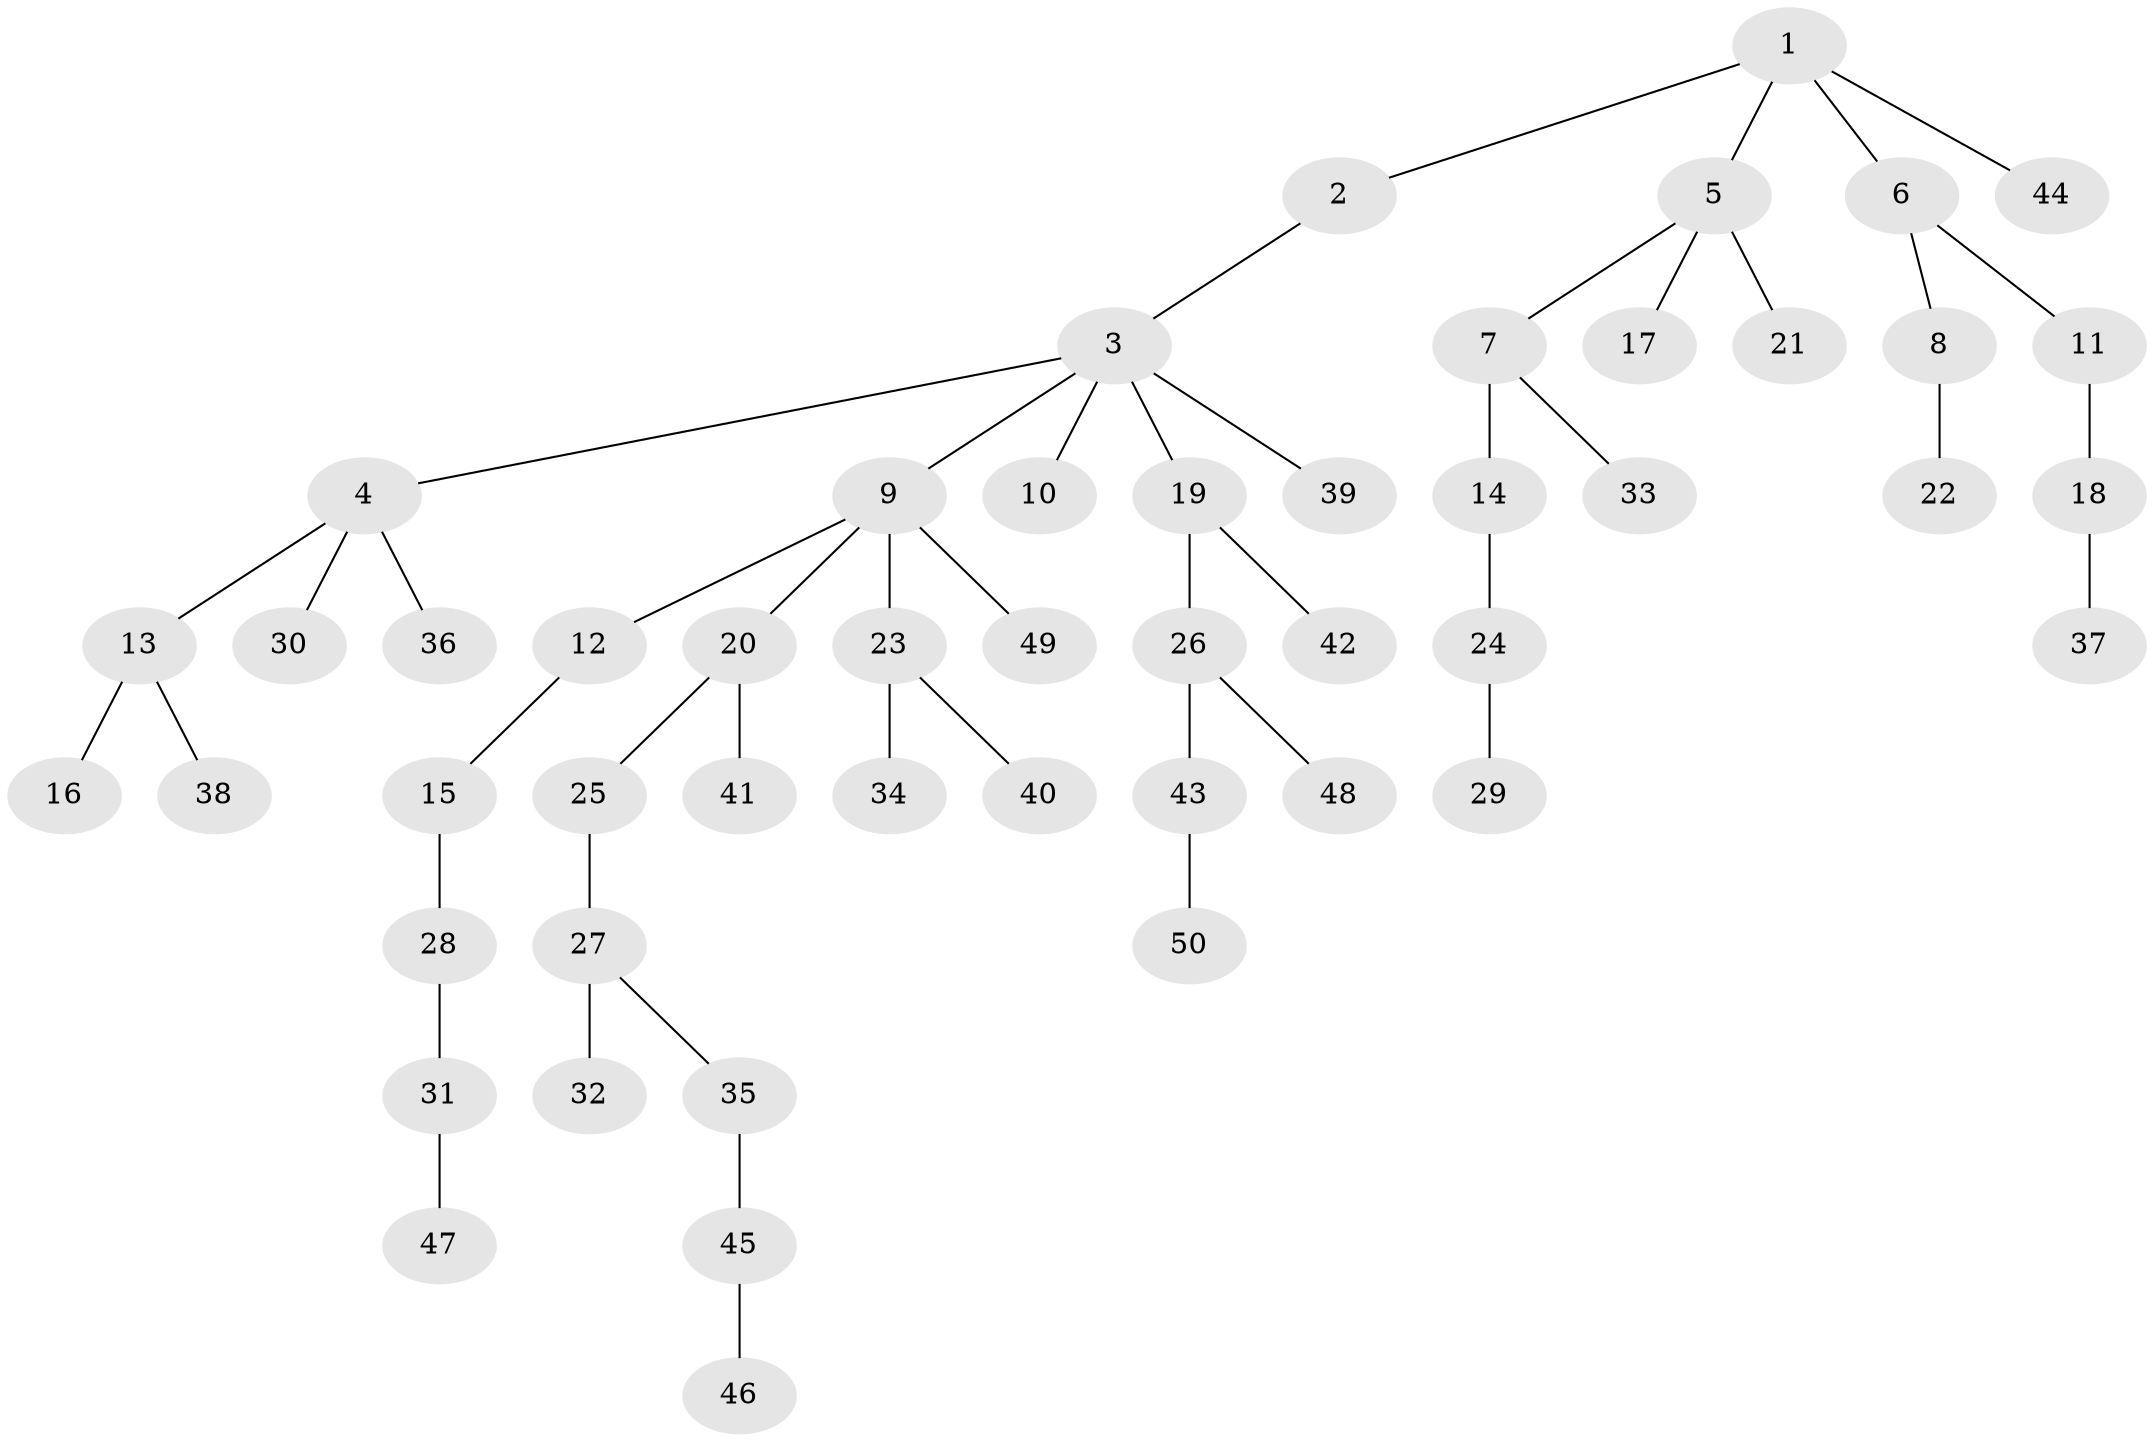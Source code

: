 // coarse degree distribution, {4: 0.0625, 5: 0.03125, 3: 0.15625, 2: 0.3125, 1: 0.4375}
// Generated by graph-tools (version 1.1) at 2025/52/02/27/25 19:52:10]
// undirected, 50 vertices, 49 edges
graph export_dot {
graph [start="1"]
  node [color=gray90,style=filled];
  1;
  2;
  3;
  4;
  5;
  6;
  7;
  8;
  9;
  10;
  11;
  12;
  13;
  14;
  15;
  16;
  17;
  18;
  19;
  20;
  21;
  22;
  23;
  24;
  25;
  26;
  27;
  28;
  29;
  30;
  31;
  32;
  33;
  34;
  35;
  36;
  37;
  38;
  39;
  40;
  41;
  42;
  43;
  44;
  45;
  46;
  47;
  48;
  49;
  50;
  1 -- 2;
  1 -- 5;
  1 -- 6;
  1 -- 44;
  2 -- 3;
  3 -- 4;
  3 -- 9;
  3 -- 10;
  3 -- 19;
  3 -- 39;
  4 -- 13;
  4 -- 30;
  4 -- 36;
  5 -- 7;
  5 -- 17;
  5 -- 21;
  6 -- 8;
  6 -- 11;
  7 -- 14;
  7 -- 33;
  8 -- 22;
  9 -- 12;
  9 -- 20;
  9 -- 23;
  9 -- 49;
  11 -- 18;
  12 -- 15;
  13 -- 16;
  13 -- 38;
  14 -- 24;
  15 -- 28;
  18 -- 37;
  19 -- 26;
  19 -- 42;
  20 -- 25;
  20 -- 41;
  23 -- 34;
  23 -- 40;
  24 -- 29;
  25 -- 27;
  26 -- 43;
  26 -- 48;
  27 -- 32;
  27 -- 35;
  28 -- 31;
  31 -- 47;
  35 -- 45;
  43 -- 50;
  45 -- 46;
}
